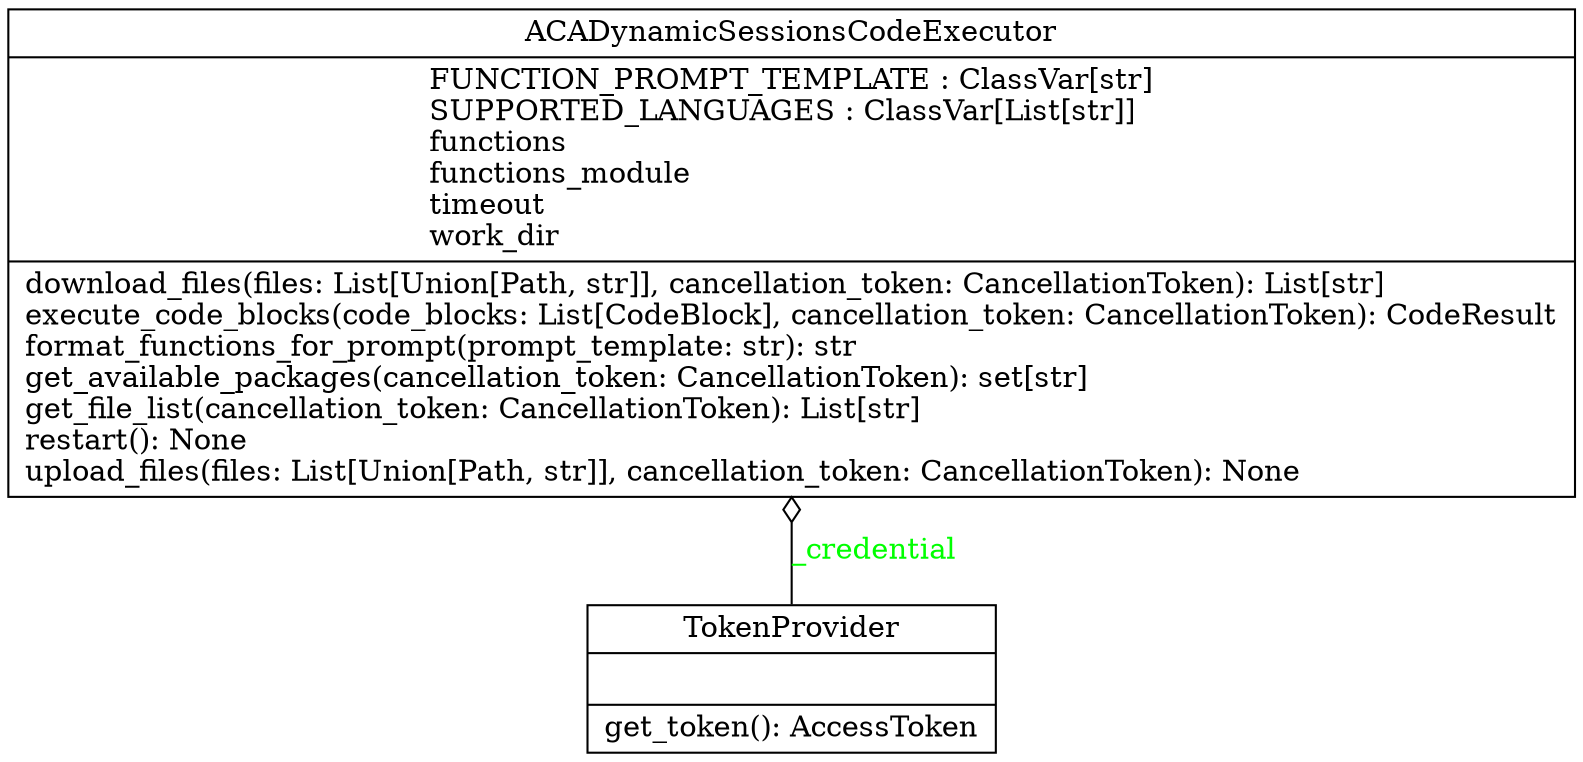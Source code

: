 digraph "classes_autogen_ext" {
rankdir=BT
charset="utf-8"
"azure._azure_container_code_executor.ACADynamicSessionsCodeExecutor" [color="black", fontcolor="black", label=<{ACADynamicSessionsCodeExecutor|FUNCTION_PROMPT_TEMPLATE : ClassVar[str]<br ALIGN="LEFT"/>SUPPORTED_LANGUAGES : ClassVar[List[str]]<br ALIGN="LEFT"/>functions<br ALIGN="LEFT"/>functions_module<br ALIGN="LEFT"/>timeout<br ALIGN="LEFT"/>work_dir<br ALIGN="LEFT"/>|download_files(files: List[Union[Path, str]], cancellation_token: CancellationToken): List[str]<br ALIGN="LEFT"/>execute_code_blocks(code_blocks: List[CodeBlock], cancellation_token: CancellationToken): CodeResult<br ALIGN="LEFT"/>format_functions_for_prompt(prompt_template: str): str<br ALIGN="LEFT"/>get_available_packages(cancellation_token: CancellationToken): set[str]<br ALIGN="LEFT"/>get_file_list(cancellation_token: CancellationToken): List[str]<br ALIGN="LEFT"/>restart(): None<br ALIGN="LEFT"/>upload_files(files: List[Union[Path, str]], cancellation_token: CancellationToken): None<br ALIGN="LEFT"/>}>, shape="record", style="solid"];
"azure._azure_container_code_executor.TokenProvider" [color="black", fontcolor="black", label=<{TokenProvider|<br ALIGN="LEFT"/>|get_token(): AccessToken<br ALIGN="LEFT"/>}>, shape="record", style="solid"];
"azure._azure_container_code_executor.TokenProvider" -> "azure._azure_container_code_executor.ACADynamicSessionsCodeExecutor" [arrowhead="odiamond", arrowtail="none", fontcolor="green", label="_credential", style="solid"];
}
